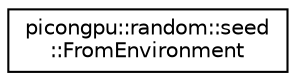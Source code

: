 digraph "Graphical Class Hierarchy"
{
 // LATEX_PDF_SIZE
  edge [fontname="Helvetica",fontsize="10",labelfontname="Helvetica",labelfontsize="10"];
  node [fontname="Helvetica",fontsize="10",shape=record];
  rankdir="LR";
  Node0 [label="picongpu::random::seed\l::FromEnvironment",height=0.2,width=0.4,color="black", fillcolor="white", style="filled",URL="$structpicongpu_1_1random_1_1seed_1_1_from_environment.html",tooltip="read the seed from the environment"];
}
